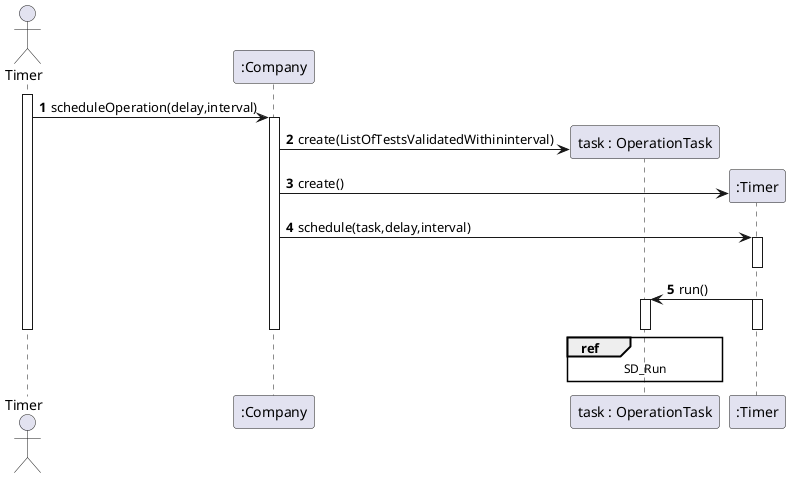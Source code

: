 @startuml
autonumber
'hide footbox
actor "Timer" as TM

participant ":Company" as Comp
participant "task : OperationTask" as Task
participant ":Timer" as Timer

activate TM
TM -> Comp : scheduleOperation(delay,interval)
activate Comp

Comp -> Task** : create(ListOfTestsValidatedWithininterval)
Comp -> Timer** : create()
Comp -> Timer : schedule(task,delay,interval)
activate Timer
deactivate Timer
Timer -> Task : run()
ref over Task
SD_Run
end ref
activate Timer
activate Task
deactivate Task
deactivate Timer
deactivate Comp



deactivate TM

@enduml